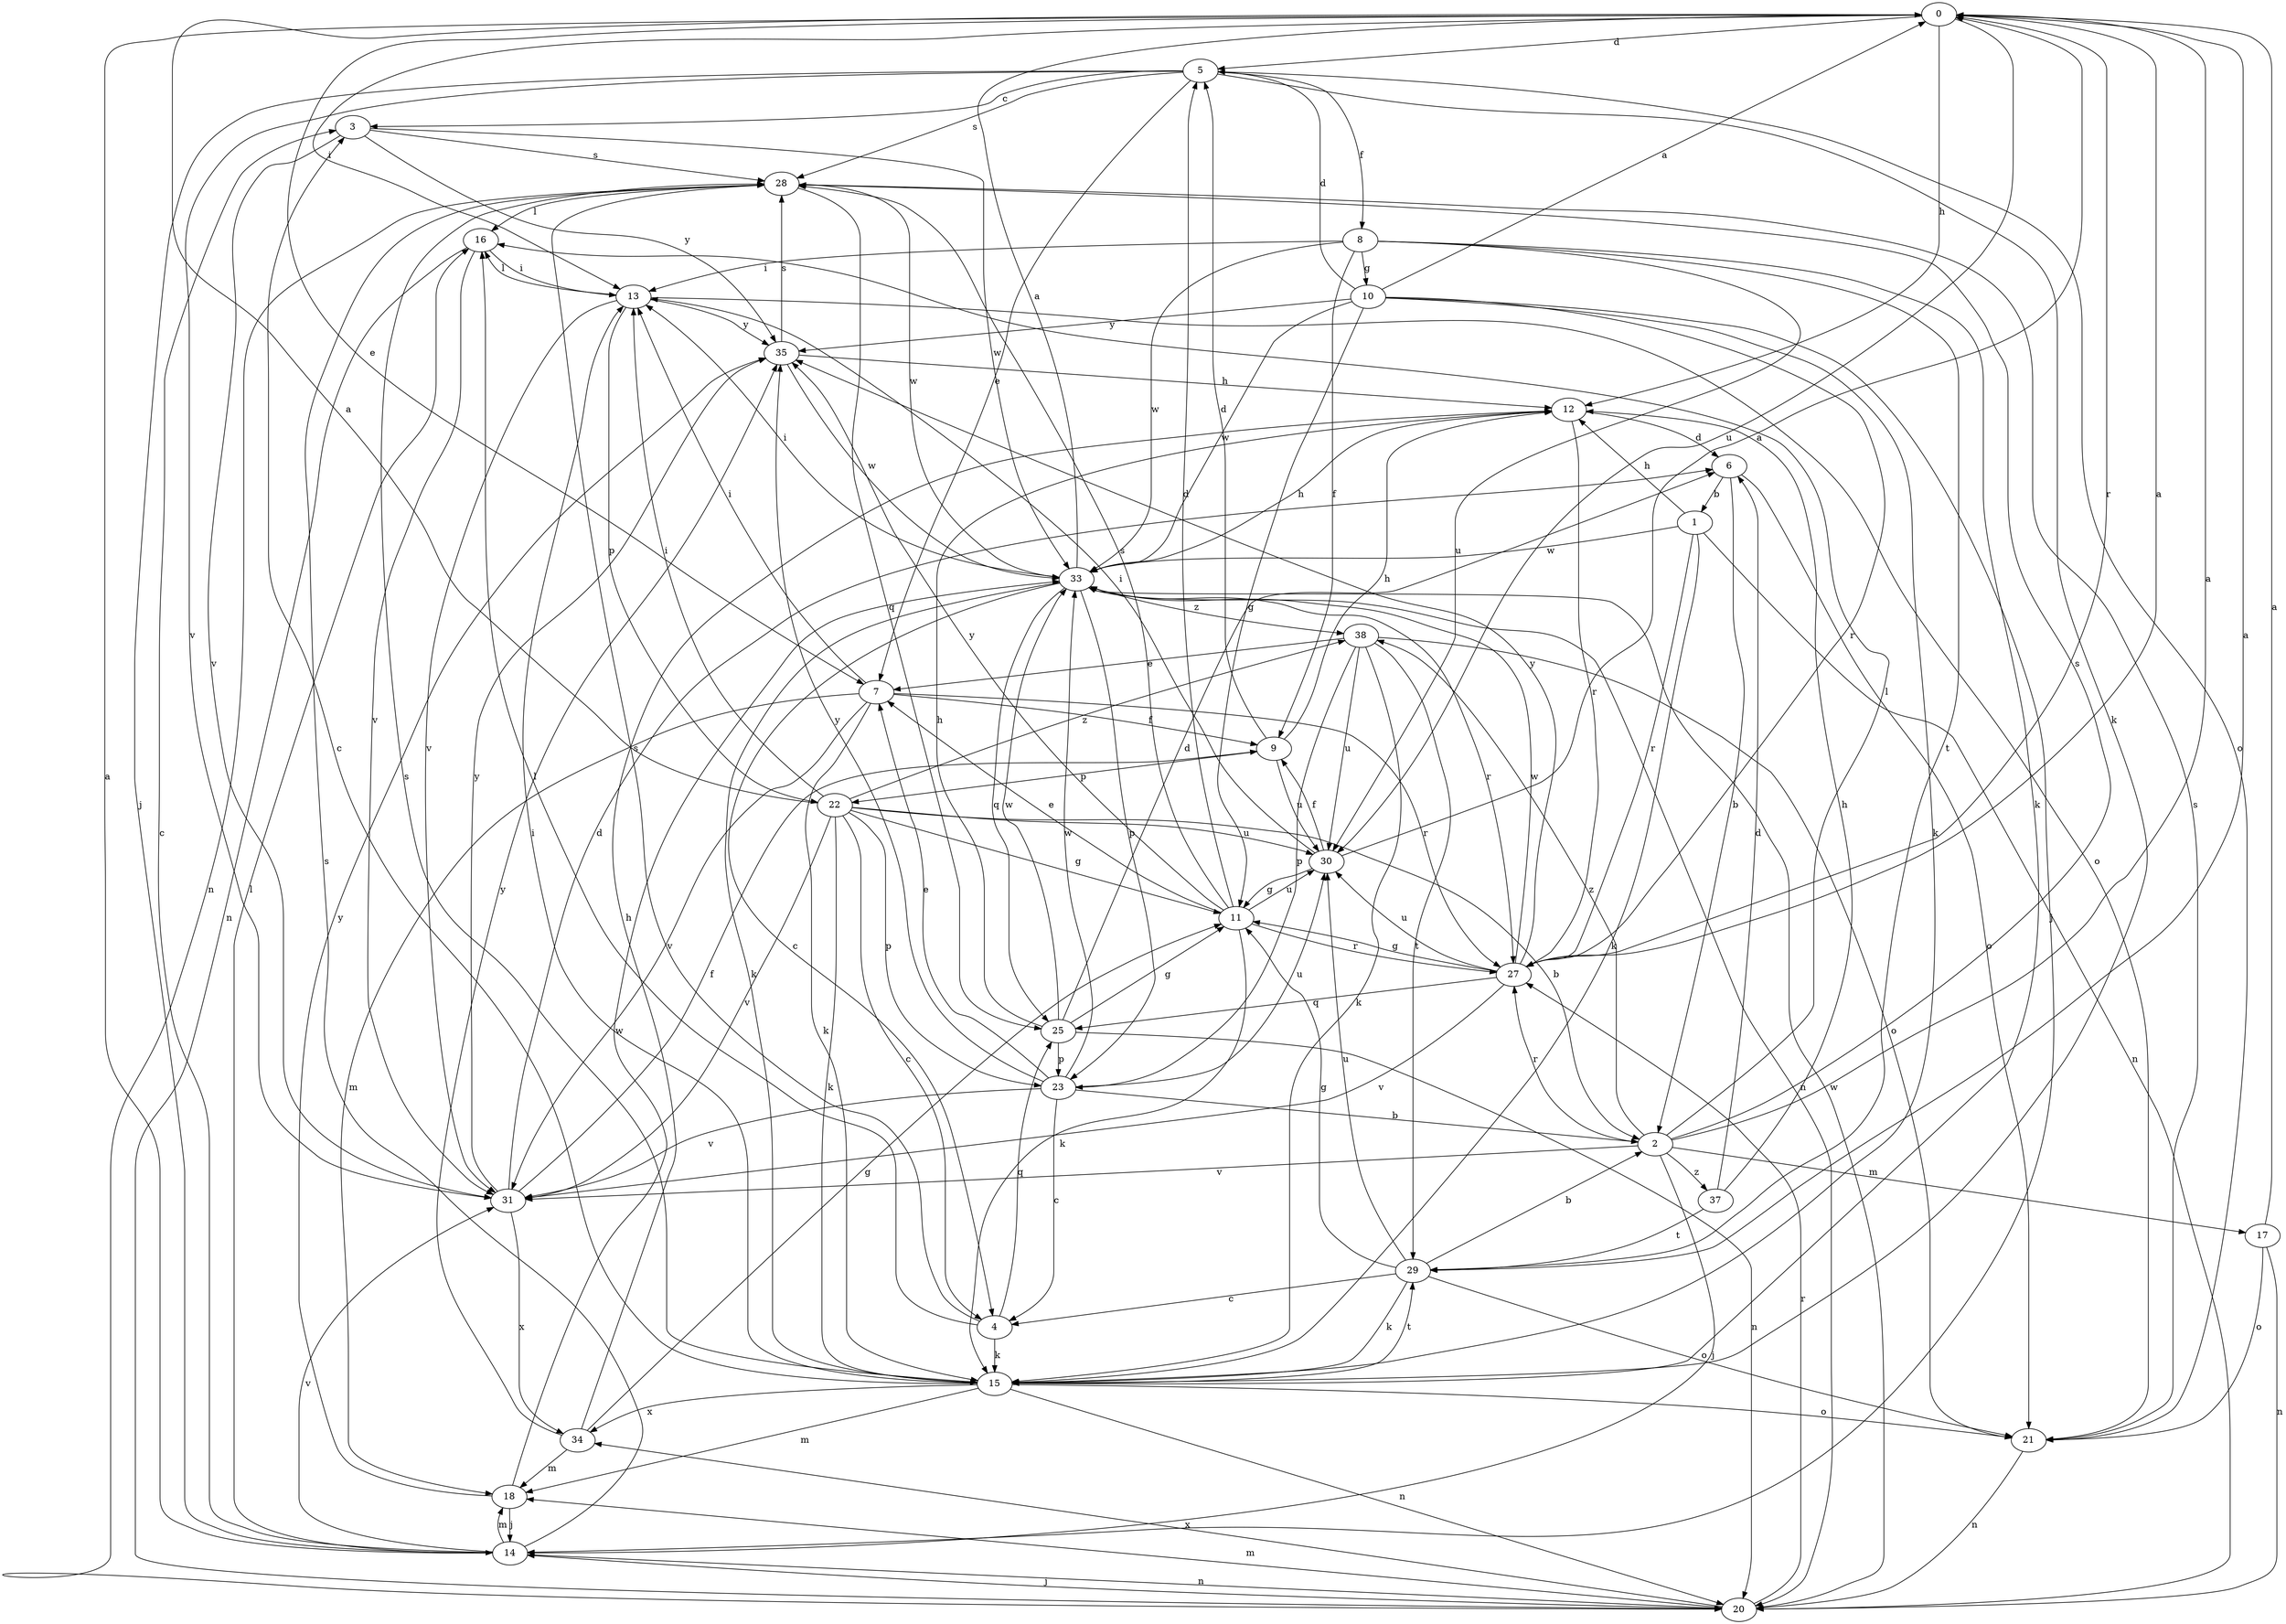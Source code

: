 strict digraph  {
0;
1;
2;
3;
4;
5;
6;
7;
8;
9;
10;
11;
12;
13;
14;
15;
16;
17;
18;
20;
21;
22;
23;
25;
27;
28;
29;
30;
31;
33;
34;
35;
37;
38;
0 -> 5  [label=d];
0 -> 7  [label=e];
0 -> 12  [label=h];
0 -> 13  [label=i];
0 -> 27  [label=r];
0 -> 30  [label=u];
1 -> 12  [label=h];
1 -> 15  [label=k];
1 -> 20  [label=n];
1 -> 27  [label=r];
1 -> 33  [label=w];
2 -> 0  [label=a];
2 -> 14  [label=j];
2 -> 16  [label=l];
2 -> 17  [label=m];
2 -> 27  [label=r];
2 -> 28  [label=s];
2 -> 31  [label=v];
2 -> 37  [label=z];
2 -> 38  [label=z];
3 -> 28  [label=s];
3 -> 31  [label=v];
3 -> 33  [label=w];
3 -> 35  [label=y];
4 -> 15  [label=k];
4 -> 16  [label=l];
4 -> 25  [label=q];
4 -> 28  [label=s];
5 -> 3  [label=c];
5 -> 7  [label=e];
5 -> 8  [label=f];
5 -> 14  [label=j];
5 -> 15  [label=k];
5 -> 21  [label=o];
5 -> 28  [label=s];
5 -> 31  [label=v];
6 -> 1  [label=b];
6 -> 2  [label=b];
6 -> 21  [label=o];
7 -> 9  [label=f];
7 -> 13  [label=i];
7 -> 15  [label=k];
7 -> 18  [label=m];
7 -> 27  [label=r];
7 -> 31  [label=v];
8 -> 9  [label=f];
8 -> 10  [label=g];
8 -> 13  [label=i];
8 -> 15  [label=k];
8 -> 29  [label=t];
8 -> 30  [label=u];
8 -> 33  [label=w];
9 -> 5  [label=d];
9 -> 12  [label=h];
9 -> 22  [label=p];
9 -> 30  [label=u];
10 -> 0  [label=a];
10 -> 5  [label=d];
10 -> 11  [label=g];
10 -> 14  [label=j];
10 -> 15  [label=k];
10 -> 27  [label=r];
10 -> 33  [label=w];
10 -> 35  [label=y];
11 -> 5  [label=d];
11 -> 7  [label=e];
11 -> 15  [label=k];
11 -> 27  [label=r];
11 -> 28  [label=s];
11 -> 30  [label=u];
11 -> 35  [label=y];
12 -> 6  [label=d];
12 -> 27  [label=r];
13 -> 16  [label=l];
13 -> 21  [label=o];
13 -> 22  [label=p];
13 -> 31  [label=v];
13 -> 35  [label=y];
14 -> 0  [label=a];
14 -> 3  [label=c];
14 -> 16  [label=l];
14 -> 18  [label=m];
14 -> 20  [label=n];
14 -> 28  [label=s];
14 -> 31  [label=v];
15 -> 3  [label=c];
15 -> 13  [label=i];
15 -> 18  [label=m];
15 -> 20  [label=n];
15 -> 21  [label=o];
15 -> 28  [label=s];
15 -> 29  [label=t];
15 -> 34  [label=x];
16 -> 13  [label=i];
16 -> 20  [label=n];
16 -> 31  [label=v];
17 -> 0  [label=a];
17 -> 20  [label=n];
17 -> 21  [label=o];
18 -> 14  [label=j];
18 -> 33  [label=w];
18 -> 35  [label=y];
20 -> 14  [label=j];
20 -> 18  [label=m];
20 -> 27  [label=r];
20 -> 33  [label=w];
20 -> 34  [label=x];
21 -> 20  [label=n];
21 -> 28  [label=s];
22 -> 0  [label=a];
22 -> 2  [label=b];
22 -> 4  [label=c];
22 -> 11  [label=g];
22 -> 13  [label=i];
22 -> 15  [label=k];
22 -> 23  [label=p];
22 -> 30  [label=u];
22 -> 31  [label=v];
22 -> 38  [label=z];
23 -> 2  [label=b];
23 -> 4  [label=c];
23 -> 7  [label=e];
23 -> 30  [label=u];
23 -> 31  [label=v];
23 -> 33  [label=w];
23 -> 35  [label=y];
25 -> 6  [label=d];
25 -> 11  [label=g];
25 -> 12  [label=h];
25 -> 20  [label=n];
25 -> 23  [label=p];
25 -> 33  [label=w];
27 -> 0  [label=a];
27 -> 11  [label=g];
27 -> 25  [label=q];
27 -> 30  [label=u];
27 -> 31  [label=v];
27 -> 33  [label=w];
27 -> 35  [label=y];
28 -> 16  [label=l];
28 -> 20  [label=n];
28 -> 25  [label=q];
28 -> 33  [label=w];
29 -> 0  [label=a];
29 -> 2  [label=b];
29 -> 4  [label=c];
29 -> 11  [label=g];
29 -> 15  [label=k];
29 -> 21  [label=o];
29 -> 30  [label=u];
30 -> 0  [label=a];
30 -> 9  [label=f];
30 -> 11  [label=g];
30 -> 13  [label=i];
31 -> 6  [label=d];
31 -> 9  [label=f];
31 -> 34  [label=x];
31 -> 35  [label=y];
33 -> 0  [label=a];
33 -> 4  [label=c];
33 -> 12  [label=h];
33 -> 13  [label=i];
33 -> 15  [label=k];
33 -> 20  [label=n];
33 -> 23  [label=p];
33 -> 25  [label=q];
33 -> 27  [label=r];
33 -> 38  [label=z];
34 -> 11  [label=g];
34 -> 12  [label=h];
34 -> 18  [label=m];
34 -> 35  [label=y];
35 -> 12  [label=h];
35 -> 28  [label=s];
35 -> 33  [label=w];
37 -> 6  [label=d];
37 -> 12  [label=h];
37 -> 29  [label=t];
38 -> 7  [label=e];
38 -> 15  [label=k];
38 -> 21  [label=o];
38 -> 23  [label=p];
38 -> 29  [label=t];
38 -> 30  [label=u];
}
